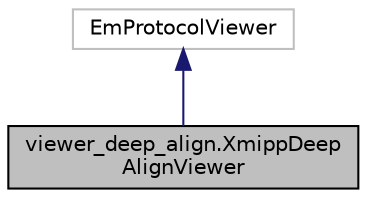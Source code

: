 digraph "viewer_deep_align.XmippDeepAlignViewer"
{
  edge [fontname="Helvetica",fontsize="10",labelfontname="Helvetica",labelfontsize="10"];
  node [fontname="Helvetica",fontsize="10",shape=record];
  Node0 [label="viewer_deep_align.XmippDeep\lAlignViewer",height=0.2,width=0.4,color="black", fillcolor="grey75", style="filled", fontcolor="black"];
  Node1 -> Node0 [dir="back",color="midnightblue",fontsize="10",style="solid",fontname="Helvetica"];
  Node1 [label="EmProtocolViewer",height=0.2,width=0.4,color="grey75", fillcolor="white", style="filled"];
}

